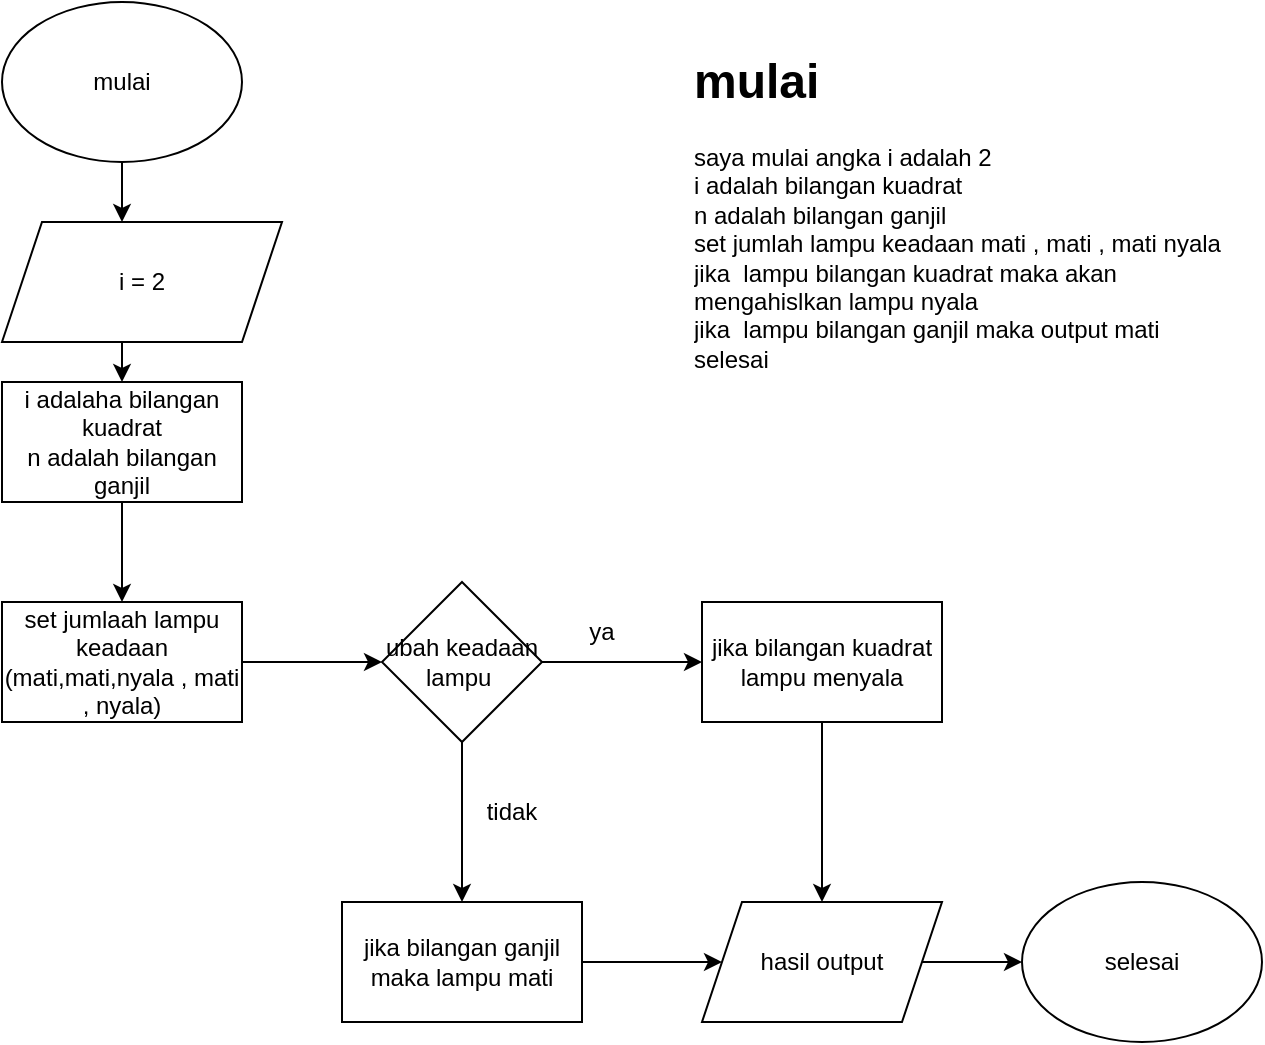 <mxfile version="22.1.0" type="github">
  <diagram name="Page-1" id="FeeRtfmc0VxoOW3PCZrT">
    <mxGraphModel dx="1002" dy="565" grid="1" gridSize="10" guides="1" tooltips="1" connect="1" arrows="1" fold="1" page="1" pageScale="1" pageWidth="850" pageHeight="1100" math="0" shadow="0">
      <root>
        <mxCell id="0" />
        <mxCell id="1" parent="0" />
        <mxCell id="77F1bpXKJ-FvC8PuJBWh-17" style="edgeStyle=orthogonalEdgeStyle;rounded=0;orthogonalLoop=1;jettySize=auto;html=1;exitX=0.5;exitY=1;exitDx=0;exitDy=0;entryX=0.5;entryY=0;entryDx=0;entryDy=0;" edge="1" parent="1" source="77F1bpXKJ-FvC8PuJBWh-2">
          <mxGeometry relative="1" as="geometry">
            <mxPoint x="200" y="130" as="targetPoint" />
          </mxGeometry>
        </mxCell>
        <mxCell id="77F1bpXKJ-FvC8PuJBWh-2" value="mulai" style="ellipse;whiteSpace=wrap;html=1;" vertex="1" parent="1">
          <mxGeometry x="140" y="20" width="120" height="80" as="geometry" />
        </mxCell>
        <mxCell id="77F1bpXKJ-FvC8PuJBWh-7" style="edgeStyle=orthogonalEdgeStyle;rounded=0;orthogonalLoop=1;jettySize=auto;html=1;exitX=0.5;exitY=1;exitDx=0;exitDy=0;entryX=0.583;entryY=0.833;entryDx=0;entryDy=0;entryPerimeter=0;" edge="1" parent="1">
          <mxGeometry relative="1" as="geometry">
            <mxPoint x="200" y="190" as="sourcePoint" />
            <mxPoint x="209.96" y="179.98" as="targetPoint" />
          </mxGeometry>
        </mxCell>
        <mxCell id="77F1bpXKJ-FvC8PuJBWh-26" style="edgeStyle=orthogonalEdgeStyle;rounded=0;orthogonalLoop=1;jettySize=auto;html=1;entryX=0;entryY=0.5;entryDx=0;entryDy=0;" edge="1" parent="1" source="77F1bpXKJ-FvC8PuJBWh-9" target="77F1bpXKJ-FvC8PuJBWh-22">
          <mxGeometry relative="1" as="geometry" />
        </mxCell>
        <mxCell id="77F1bpXKJ-FvC8PuJBWh-9" value="set jumlaah lampu keadaan (mati,mati,nyala , mati , nyala)" style="rounded=0;whiteSpace=wrap;html=1;" vertex="1" parent="1">
          <mxGeometry x="140" y="320" width="120" height="60" as="geometry" />
        </mxCell>
        <mxCell id="77F1bpXKJ-FvC8PuJBWh-20" style="edgeStyle=orthogonalEdgeStyle;rounded=0;orthogonalLoop=1;jettySize=auto;html=1;exitX=0.5;exitY=1;exitDx=0;exitDy=0;entryX=0.5;entryY=0;entryDx=0;entryDy=0;" edge="1" parent="1" source="77F1bpXKJ-FvC8PuJBWh-18" target="77F1bpXKJ-FvC8PuJBWh-19">
          <mxGeometry relative="1" as="geometry" />
        </mxCell>
        <mxCell id="77F1bpXKJ-FvC8PuJBWh-18" value="i = 2" style="shape=parallelogram;perimeter=parallelogramPerimeter;whiteSpace=wrap;html=1;fixedSize=1;" vertex="1" parent="1">
          <mxGeometry x="140" y="130" width="140" height="60" as="geometry" />
        </mxCell>
        <mxCell id="77F1bpXKJ-FvC8PuJBWh-21" style="edgeStyle=orthogonalEdgeStyle;rounded=0;orthogonalLoop=1;jettySize=auto;html=1;exitX=0.5;exitY=1;exitDx=0;exitDy=0;entryX=0.5;entryY=0;entryDx=0;entryDy=0;" edge="1" parent="1" source="77F1bpXKJ-FvC8PuJBWh-19" target="77F1bpXKJ-FvC8PuJBWh-9">
          <mxGeometry relative="1" as="geometry" />
        </mxCell>
        <mxCell id="77F1bpXKJ-FvC8PuJBWh-19" value="i adalaha bilangan kuadrat&lt;br&gt;n adalah bilangan ganjil" style="rounded=0;whiteSpace=wrap;html=1;" vertex="1" parent="1">
          <mxGeometry x="140" y="210" width="120" height="60" as="geometry" />
        </mxCell>
        <mxCell id="77F1bpXKJ-FvC8PuJBWh-27" style="edgeStyle=orthogonalEdgeStyle;rounded=0;orthogonalLoop=1;jettySize=auto;html=1;exitX=1;exitY=0.5;exitDx=0;exitDy=0;entryX=0;entryY=0.5;entryDx=0;entryDy=0;" edge="1" parent="1" source="77F1bpXKJ-FvC8PuJBWh-22">
          <mxGeometry relative="1" as="geometry">
            <mxPoint x="490" y="350" as="targetPoint" />
          </mxGeometry>
        </mxCell>
        <mxCell id="77F1bpXKJ-FvC8PuJBWh-29" style="edgeStyle=orthogonalEdgeStyle;rounded=0;orthogonalLoop=1;jettySize=auto;html=1;exitX=0.5;exitY=1;exitDx=0;exitDy=0;entryX=0.5;entryY=0;entryDx=0;entryDy=0;" edge="1" parent="1" source="77F1bpXKJ-FvC8PuJBWh-22">
          <mxGeometry relative="1" as="geometry">
            <mxPoint x="370" y="470" as="targetPoint" />
          </mxGeometry>
        </mxCell>
        <mxCell id="77F1bpXKJ-FvC8PuJBWh-22" value="ubah keadaan lampu&amp;nbsp;" style="rhombus;whiteSpace=wrap;html=1;" vertex="1" parent="1">
          <mxGeometry x="330" y="310" width="80" height="80" as="geometry" />
        </mxCell>
        <mxCell id="77F1bpXKJ-FvC8PuJBWh-30" value="ya" style="text;html=1;strokeColor=none;fillColor=none;align=center;verticalAlign=middle;whiteSpace=wrap;rounded=0;" vertex="1" parent="1">
          <mxGeometry x="410" y="320" width="60" height="30" as="geometry" />
        </mxCell>
        <mxCell id="77F1bpXKJ-FvC8PuJBWh-31" value="tidak" style="text;html=1;strokeColor=none;fillColor=none;align=center;verticalAlign=middle;whiteSpace=wrap;rounded=0;" vertex="1" parent="1">
          <mxGeometry x="365" y="410" width="60" height="30" as="geometry" />
        </mxCell>
        <mxCell id="77F1bpXKJ-FvC8PuJBWh-39" style="edgeStyle=orthogonalEdgeStyle;rounded=0;orthogonalLoop=1;jettySize=auto;html=1;entryX=0.5;entryY=0;entryDx=0;entryDy=0;" edge="1" parent="1" source="77F1bpXKJ-FvC8PuJBWh-33" target="77F1bpXKJ-FvC8PuJBWh-36">
          <mxGeometry relative="1" as="geometry" />
        </mxCell>
        <mxCell id="77F1bpXKJ-FvC8PuJBWh-33" value="jika bilangan kuadrat lampu menyala" style="rounded=0;whiteSpace=wrap;html=1;" vertex="1" parent="1">
          <mxGeometry x="490" y="320" width="120" height="60" as="geometry" />
        </mxCell>
        <mxCell id="77F1bpXKJ-FvC8PuJBWh-37" style="edgeStyle=orthogonalEdgeStyle;rounded=0;orthogonalLoop=1;jettySize=auto;html=1;exitX=1;exitY=0.5;exitDx=0;exitDy=0;" edge="1" parent="1" source="77F1bpXKJ-FvC8PuJBWh-35" target="77F1bpXKJ-FvC8PuJBWh-36">
          <mxGeometry relative="1" as="geometry" />
        </mxCell>
        <mxCell id="77F1bpXKJ-FvC8PuJBWh-35" value="jika bilangan ganjil maka lampu mati" style="rounded=0;whiteSpace=wrap;html=1;" vertex="1" parent="1">
          <mxGeometry x="310" y="470" width="120" height="60" as="geometry" />
        </mxCell>
        <mxCell id="77F1bpXKJ-FvC8PuJBWh-41" style="edgeStyle=orthogonalEdgeStyle;rounded=0;orthogonalLoop=1;jettySize=auto;html=1;exitX=1;exitY=0.5;exitDx=0;exitDy=0;entryX=0;entryY=0.5;entryDx=0;entryDy=0;" edge="1" parent="1" source="77F1bpXKJ-FvC8PuJBWh-36" target="77F1bpXKJ-FvC8PuJBWh-40">
          <mxGeometry relative="1" as="geometry" />
        </mxCell>
        <mxCell id="77F1bpXKJ-FvC8PuJBWh-36" value="hasil output" style="shape=parallelogram;perimeter=parallelogramPerimeter;whiteSpace=wrap;html=1;fixedSize=1;" vertex="1" parent="1">
          <mxGeometry x="490" y="470" width="120" height="60" as="geometry" />
        </mxCell>
        <mxCell id="77F1bpXKJ-FvC8PuJBWh-40" value="selesai" style="ellipse;whiteSpace=wrap;html=1;" vertex="1" parent="1">
          <mxGeometry x="650" y="460" width="120" height="80" as="geometry" />
        </mxCell>
        <mxCell id="77F1bpXKJ-FvC8PuJBWh-43" value="&lt;h1&gt;mulai&amp;nbsp;&lt;/h1&gt;&lt;div&gt;saya mulai angka i adalah 2&lt;/div&gt;&lt;div&gt;i adalah bilangan kuadrat&lt;/div&gt;&lt;div&gt;n adalah bilangan ganjil&lt;/div&gt;&lt;div&gt;set jumlah lampu keadaan mati , mati , mati nyala&amp;nbsp;&lt;/div&gt;&lt;div&gt;jika&amp;nbsp; lampu bilangan kuadrat maka akan mengahislkan lampu nyala&amp;nbsp;&lt;/div&gt;&lt;div&gt;jika&amp;nbsp; lampu bilangan ganjil maka output mati&amp;nbsp;&lt;/div&gt;&lt;div&gt;selesai&amp;nbsp;&lt;/div&gt;" style="text;html=1;strokeColor=none;fillColor=none;spacing=5;spacingTop=-20;whiteSpace=wrap;overflow=hidden;rounded=0;" vertex="1" parent="1">
          <mxGeometry x="481" y="40" width="289" height="220" as="geometry" />
        </mxCell>
      </root>
    </mxGraphModel>
  </diagram>
</mxfile>
